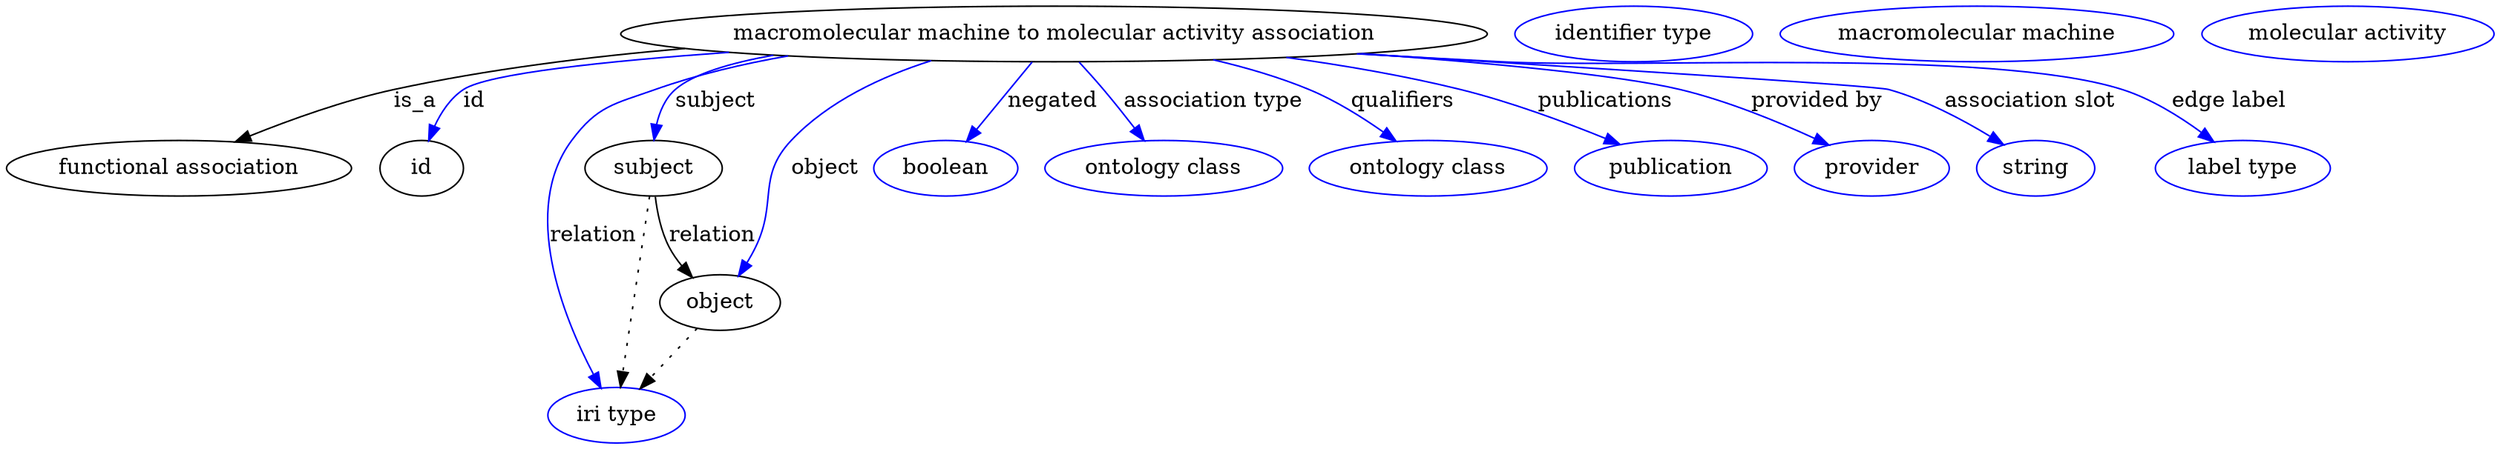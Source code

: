 digraph {
	graph [bb="0,0,1308.7,281"];
	node [label="\N"];
	"macromolecular machine to molecular activity association"	 [height=0.5,
		label="macromolecular machine to molecular activity association",
		pos="571.47,263",
		width=6.0172];
	"functional association"	 [height=0.5,
		pos="87.466,177",
		width=2.4296];
	"macromolecular machine to molecular activity association" -> "functional association"	 [label=is_a,
		lp="221.74,220",
		pos="e,120.89,193.72 407.25,251.24 330.09,244.78 247.03,236.22 209.91,227 182.49,220.19 153.14,208.37 130.05,197.94"];
	id	 [height=0.5,
		pos="219.47,177",
		width=0.75];
	"macromolecular machine to molecular activity association" -> id	 [color=blue,
		label=id,
		lp="255.91,220",
		pos="e,225.46,194.76 408.38,251.1 335.99,244.65 263.84,236.14 249.58,227 241.06,221.54 234.6,212.73 229.9,204.01",
		style=solid];
	subject	 [height=0.5,
		pos="352.47,177",
		width=0.97656];
	"macromolecular machine to molecular activity association" -> subject	 [color=blue,
		label=subject,
		lp="390.29,220",
		pos="e,354.24,195.29 434.77,248.98 406.03,243.69 381,236.56 369.81,227 363.25,221.4 359.17,213.19 356.63,205.03",
		style=solid];
	relation	 [color=blue,
		height=0.5,
		label="iri type",
		pos="332.47,18",
		width=0.9834];
	"macromolecular machine to molecular activity association" -> relation	 [color=blue,
		label=relation,
		lp="316.84,134",
		pos="e,323.07,35.476 434.62,248.99 408.14,243.81 381.01,236.72 356.47,227 332.63,217.56 322.34,216.56 308.47,195 278.66,148.68 301.77,\
81.424 318.71,44.586",
		style=solid];
	object	 [height=0.5,
		pos="392.47,91",
		width=0.88096];
	"macromolecular machine to molecular activity association" -> object	 [color=blue,
		label=object,
		lp="449.57,177",
		pos="e,401.19,108.39 511.61,245.69 484.13,235.04 453.1,218.76 432.26,195 411.24,171.03 421.36,156.57 409.47,127 408.23,123.92 406.86,\
120.73 405.45,117.58",
		style=solid];
	negated	 [color=blue,
		height=0.5,
		label=boolean,
		pos="513.47,177",
		width=1.0584];
	"macromolecular machine to molecular activity association" -> negated	 [color=blue,
		label=negated,
		lp="568.23,220",
		pos="e,525.15,194.33 559.17,244.76 550.93,232.55 539.96,216.29 530.84,202.76",
		style=solid];
	"association type"	 [color=blue,
		height=0.5,
		label="ontology class",
		pos="630.47,177",
		width=1.6931];
	"macromolecular machine to molecular activity association" -> "association type"	 [color=blue,
		label="association type",
		lp="650.37,220",
		pos="e,618.17,194.92 583.98,244.76 592.25,232.71 603.22,216.72 612.42,203.3",
		style=solid];
	qualifiers	 [color=blue,
		height=0.5,
		label="ontology class",
		pos="770.47,177",
		width=1.6931];
	"macromolecular machine to molecular activity association" -> qualifiers	 [color=blue,
		label=qualifiers,
		lp="748.52,220",
		pos="e,750.19,194.09 647.81,246.11 665.2,241.01 683.31,234.68 699.47,227 714.4,219.9 729.57,209.7 742.03,200.37",
		style=solid];
	publications	 [color=blue,
		height=0.5,
		label=publication,
		pos="899.47,177",
		width=1.3859];
	"macromolecular machine to molecular activity association" -> publications	 [color=blue,
		label=publications,
		lp="853.68,220",
		pos="e,869.3,191.65 686.1,247.68 716.44,242.37 748.95,235.55 778.47,227 806.48,218.88 836.81,206.34 860.1,195.85",
		style=solid];
	"provided by"	 [color=blue,
		height=0.5,
		label=provider,
		pos="1007.5,177",
		width=1.1129];
	"macromolecular machine to molecular activity association" -> "provided by"	 [color=blue,
		label="provided by",
		lp="965.1,220",
		pos="e,981.54,190.82 723.66,250.15 790,243.67 859.79,235.41 891.47,227 919.66,219.52 949.86,206.31 972.39,195.35",
		style=solid];
	"association slot"	 [color=blue,
		height=0.5,
		label=string,
		pos="1095.5,177",
		width=0.8403];
	"macromolecular machine to molecular activity association" -> "association slot"	 [color=blue,
		label="association slot",
		lp="1078.4,220",
		pos="e,1075.5,190.9 726.58,250.41 848.74,240.43 999.06,228.01 1002.5,227 1025.4,220.21 1049,207.38 1066.8,196.42",
		style=solid];
	"edge label"	 [color=blue,
		height=0.5,
		label="label type",
		pos="1204.5,177",
		width=1.2425];
	"macromolecular machine to molecular activity association" -> "edge label"	 [color=blue,
		label="edge label",
		lp="1184,220",
		pos="e,1185.1,193.25 724.91,250.27 749.18,248.4 774,246.58 797.47,245 870.3,240.1 1055.9,249.24 1125.5,227 1143.9,221.1 1162.3,209.85 \
1176.7,199.51",
		style=solid];
	association_id	 [color=blue,
		height=0.5,
		label="identifier type",
		pos="865.47,263",
		width=1.652];
	subject -> relation	 [pos="e,334.73,36.027 350.17,158.76 346.71,131.21 340.11,78.735 336.02,46.223",
		style=dotted];
	subject -> object	 [label=relation,
		lp="388.84,134",
		pos="e,378.88,107.46 356.04,158.87 358.35,149.13 361.85,137.08 366.71,127 368.5,123.29 370.66,119.56 372.98,115.97"];
	"functional association_subject"	 [color=blue,
		height=0.5,
		label="macromolecular machine",
		pos="1042.5,263",
		width=2.7701];
	object -> relation	 [pos="e,346.23,34.752 378.85,74.435 371.16,65.075 361.39,53.191 352.8,42.745",
		style=dotted];
	"macromolecular machine to molecular activity association_object"	 [color=blue,
		height=0.5,
		label="molecular activity",
		pos="1234.5,263",
		width=2.061];
}
